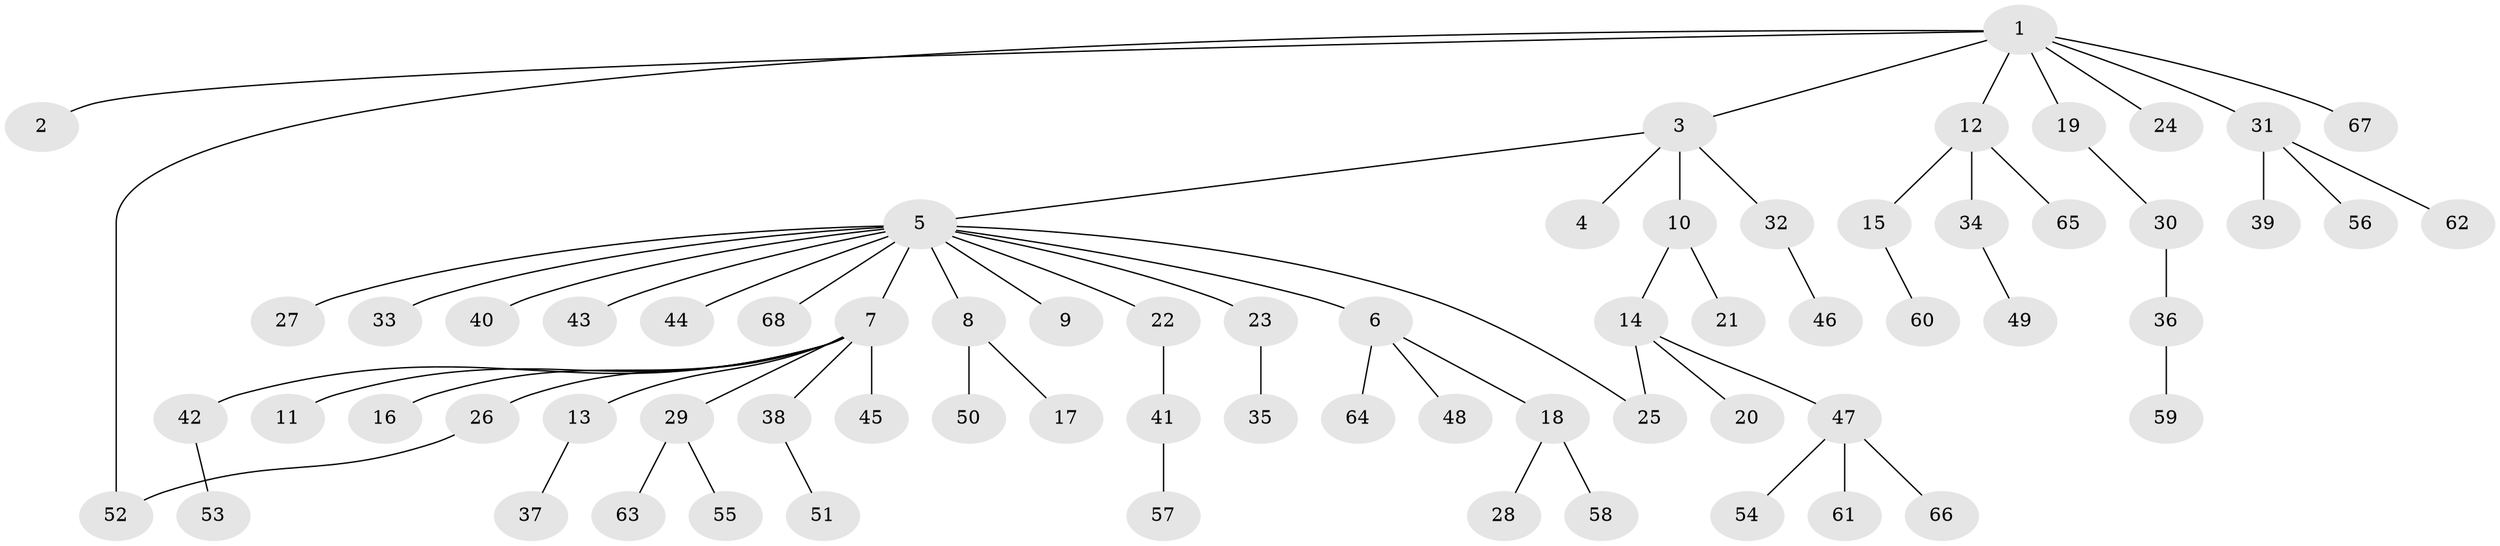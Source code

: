 // coarse degree distribution, {1: 0.7272727272727273, 11: 0.045454545454545456, 3: 0.09090909090909091, 6: 0.045454545454545456, 2: 0.045454545454545456, 5: 0.045454545454545456}
// Generated by graph-tools (version 1.1) at 2025/36/03/04/25 23:36:56]
// undirected, 68 vertices, 69 edges
graph export_dot {
  node [color=gray90,style=filled];
  1;
  2;
  3;
  4;
  5;
  6;
  7;
  8;
  9;
  10;
  11;
  12;
  13;
  14;
  15;
  16;
  17;
  18;
  19;
  20;
  21;
  22;
  23;
  24;
  25;
  26;
  27;
  28;
  29;
  30;
  31;
  32;
  33;
  34;
  35;
  36;
  37;
  38;
  39;
  40;
  41;
  42;
  43;
  44;
  45;
  46;
  47;
  48;
  49;
  50;
  51;
  52;
  53;
  54;
  55;
  56;
  57;
  58;
  59;
  60;
  61;
  62;
  63;
  64;
  65;
  66;
  67;
  68;
  1 -- 2;
  1 -- 3;
  1 -- 12;
  1 -- 19;
  1 -- 24;
  1 -- 31;
  1 -- 52;
  1 -- 67;
  3 -- 4;
  3 -- 5;
  3 -- 10;
  3 -- 32;
  5 -- 6;
  5 -- 7;
  5 -- 8;
  5 -- 9;
  5 -- 22;
  5 -- 23;
  5 -- 25;
  5 -- 27;
  5 -- 33;
  5 -- 40;
  5 -- 43;
  5 -- 44;
  5 -- 68;
  6 -- 18;
  6 -- 48;
  6 -- 64;
  7 -- 11;
  7 -- 13;
  7 -- 16;
  7 -- 26;
  7 -- 29;
  7 -- 38;
  7 -- 42;
  7 -- 45;
  8 -- 17;
  8 -- 50;
  10 -- 14;
  10 -- 21;
  12 -- 15;
  12 -- 34;
  12 -- 65;
  13 -- 37;
  14 -- 20;
  14 -- 25;
  14 -- 47;
  15 -- 60;
  18 -- 28;
  18 -- 58;
  19 -- 30;
  22 -- 41;
  23 -- 35;
  26 -- 52;
  29 -- 55;
  29 -- 63;
  30 -- 36;
  31 -- 39;
  31 -- 56;
  31 -- 62;
  32 -- 46;
  34 -- 49;
  36 -- 59;
  38 -- 51;
  41 -- 57;
  42 -- 53;
  47 -- 54;
  47 -- 61;
  47 -- 66;
}
